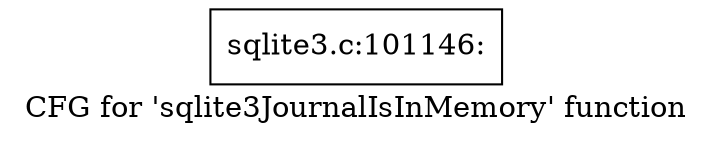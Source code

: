 digraph "CFG for 'sqlite3JournalIsInMemory' function" {
	label="CFG for 'sqlite3JournalIsInMemory' function";

	Node0x55c0f751f6c0 [shape=record,label="{sqlite3.c:101146:}"];
}
